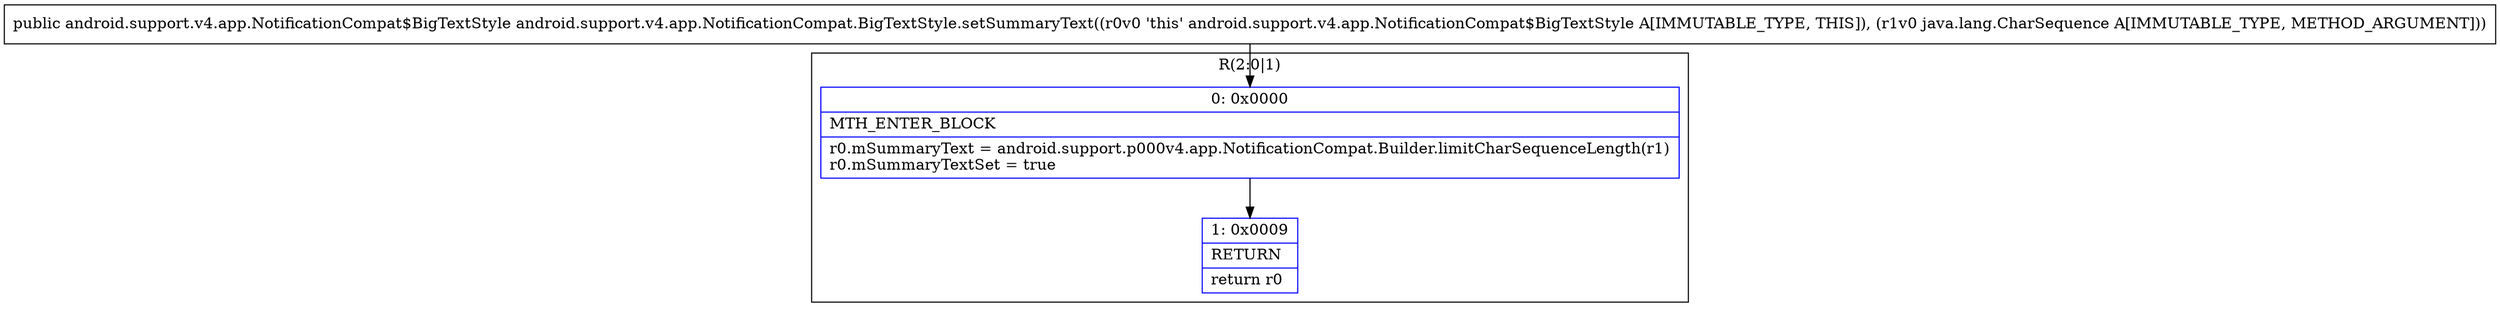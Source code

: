digraph "CFG forandroid.support.v4.app.NotificationCompat.BigTextStyle.setSummaryText(Ljava\/lang\/CharSequence;)Landroid\/support\/v4\/app\/NotificationCompat$BigTextStyle;" {
subgraph cluster_Region_1362227543 {
label = "R(2:0|1)";
node [shape=record,color=blue];
Node_0 [shape=record,label="{0\:\ 0x0000|MTH_ENTER_BLOCK\l|r0.mSummaryText = android.support.p000v4.app.NotificationCompat.Builder.limitCharSequenceLength(r1)\lr0.mSummaryTextSet = true\l}"];
Node_1 [shape=record,label="{1\:\ 0x0009|RETURN\l|return r0\l}"];
}
MethodNode[shape=record,label="{public android.support.v4.app.NotificationCompat$BigTextStyle android.support.v4.app.NotificationCompat.BigTextStyle.setSummaryText((r0v0 'this' android.support.v4.app.NotificationCompat$BigTextStyle A[IMMUTABLE_TYPE, THIS]), (r1v0 java.lang.CharSequence A[IMMUTABLE_TYPE, METHOD_ARGUMENT])) }"];
MethodNode -> Node_0;
Node_0 -> Node_1;
}

